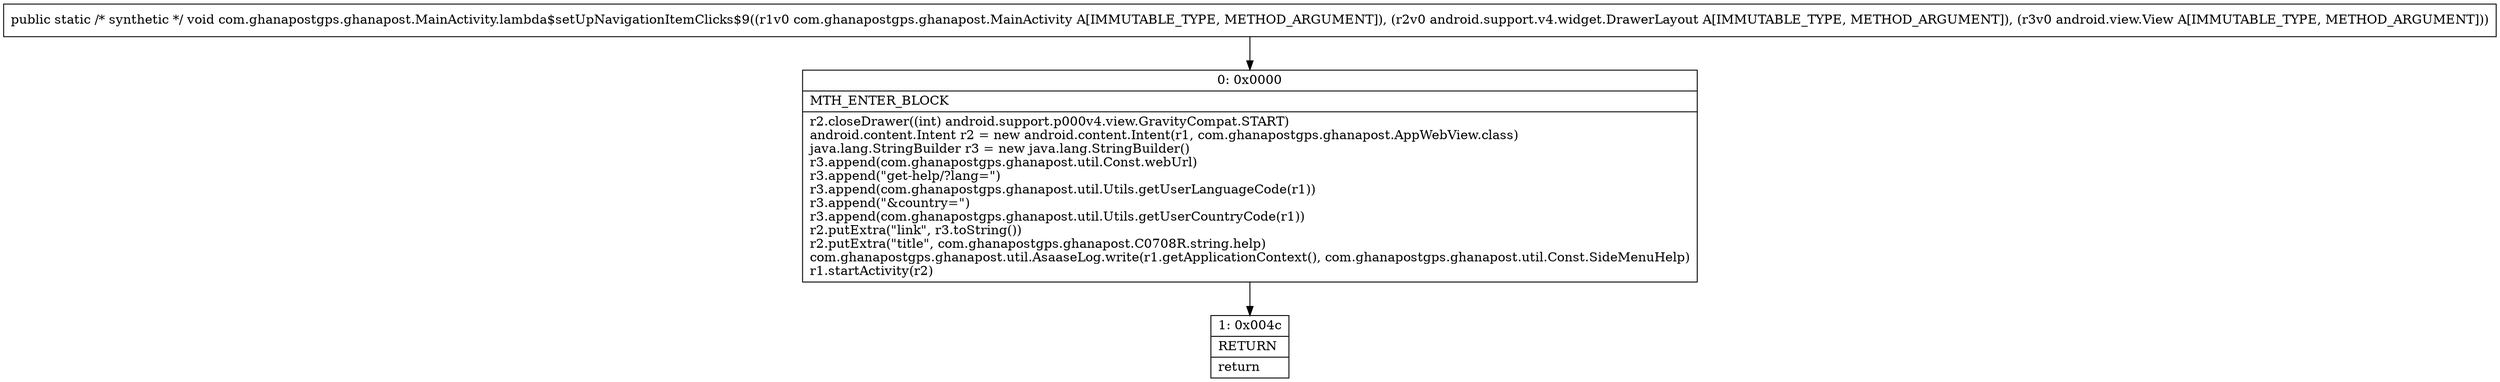 digraph "CFG forcom.ghanapostgps.ghanapost.MainActivity.lambda$setUpNavigationItemClicks$9(Lcom\/ghanapostgps\/ghanapost\/MainActivity;Landroid\/support\/v4\/widget\/DrawerLayout;Landroid\/view\/View;)V" {
Node_0 [shape=record,label="{0\:\ 0x0000|MTH_ENTER_BLOCK\l|r2.closeDrawer((int) android.support.p000v4.view.GravityCompat.START)\landroid.content.Intent r2 = new android.content.Intent(r1, com.ghanapostgps.ghanapost.AppWebView.class)\ljava.lang.StringBuilder r3 = new java.lang.StringBuilder()\lr3.append(com.ghanapostgps.ghanapost.util.Const.webUrl)\lr3.append(\"get\-help\/?lang=\")\lr3.append(com.ghanapostgps.ghanapost.util.Utils.getUserLanguageCode(r1))\lr3.append(\"&country=\")\lr3.append(com.ghanapostgps.ghanapost.util.Utils.getUserCountryCode(r1))\lr2.putExtra(\"link\", r3.toString())\lr2.putExtra(\"title\", com.ghanapostgps.ghanapost.C0708R.string.help)\lcom.ghanapostgps.ghanapost.util.AsaaseLog.write(r1.getApplicationContext(), com.ghanapostgps.ghanapost.util.Const.SideMenuHelp)\lr1.startActivity(r2)\l}"];
Node_1 [shape=record,label="{1\:\ 0x004c|RETURN\l|return\l}"];
MethodNode[shape=record,label="{public static \/* synthetic *\/ void com.ghanapostgps.ghanapost.MainActivity.lambda$setUpNavigationItemClicks$9((r1v0 com.ghanapostgps.ghanapost.MainActivity A[IMMUTABLE_TYPE, METHOD_ARGUMENT]), (r2v0 android.support.v4.widget.DrawerLayout A[IMMUTABLE_TYPE, METHOD_ARGUMENT]), (r3v0 android.view.View A[IMMUTABLE_TYPE, METHOD_ARGUMENT])) }"];
MethodNode -> Node_0;
Node_0 -> Node_1;
}


